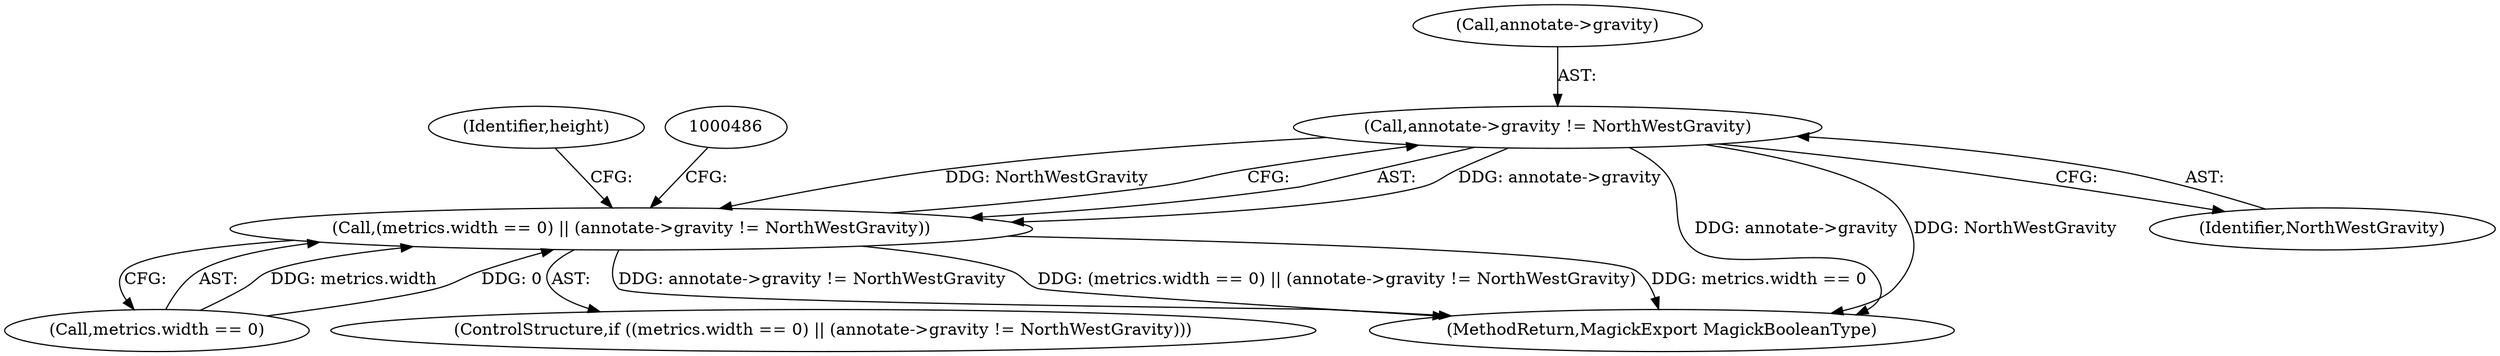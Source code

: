 digraph "0_ImageMagick6_f6ffc702c6eecd963587273a429dcd608c648984@pointer" {
"1000480" [label="(Call,annotate->gravity != NorthWestGravity)"];
"1000474" [label="(Call,(metrics.width == 0) || (annotate->gravity != NorthWestGravity))"];
"1002056" [label="(MethodReturn,MagickExport MagickBooleanType)"];
"1000475" [label="(Call,metrics.width == 0)"];
"1000474" [label="(Call,(metrics.width == 0) || (annotate->gravity != NorthWestGravity))"];
"1000493" [label="(Identifier,height)"];
"1000481" [label="(Call,annotate->gravity)"];
"1000480" [label="(Call,annotate->gravity != NorthWestGravity)"];
"1000484" [label="(Identifier,NorthWestGravity)"];
"1000473" [label="(ControlStructure,if ((metrics.width == 0) || (annotate->gravity != NorthWestGravity)))"];
"1000480" -> "1000474"  [label="AST: "];
"1000480" -> "1000484"  [label="CFG: "];
"1000481" -> "1000480"  [label="AST: "];
"1000484" -> "1000480"  [label="AST: "];
"1000474" -> "1000480"  [label="CFG: "];
"1000480" -> "1002056"  [label="DDG: annotate->gravity"];
"1000480" -> "1002056"  [label="DDG: NorthWestGravity"];
"1000480" -> "1000474"  [label="DDG: annotate->gravity"];
"1000480" -> "1000474"  [label="DDG: NorthWestGravity"];
"1000474" -> "1000473"  [label="AST: "];
"1000474" -> "1000475"  [label="CFG: "];
"1000475" -> "1000474"  [label="AST: "];
"1000486" -> "1000474"  [label="CFG: "];
"1000493" -> "1000474"  [label="CFG: "];
"1000474" -> "1002056"  [label="DDG: (metrics.width == 0) || (annotate->gravity != NorthWestGravity)"];
"1000474" -> "1002056"  [label="DDG: metrics.width == 0"];
"1000474" -> "1002056"  [label="DDG: annotate->gravity != NorthWestGravity"];
"1000475" -> "1000474"  [label="DDG: metrics.width"];
"1000475" -> "1000474"  [label="DDG: 0"];
}
